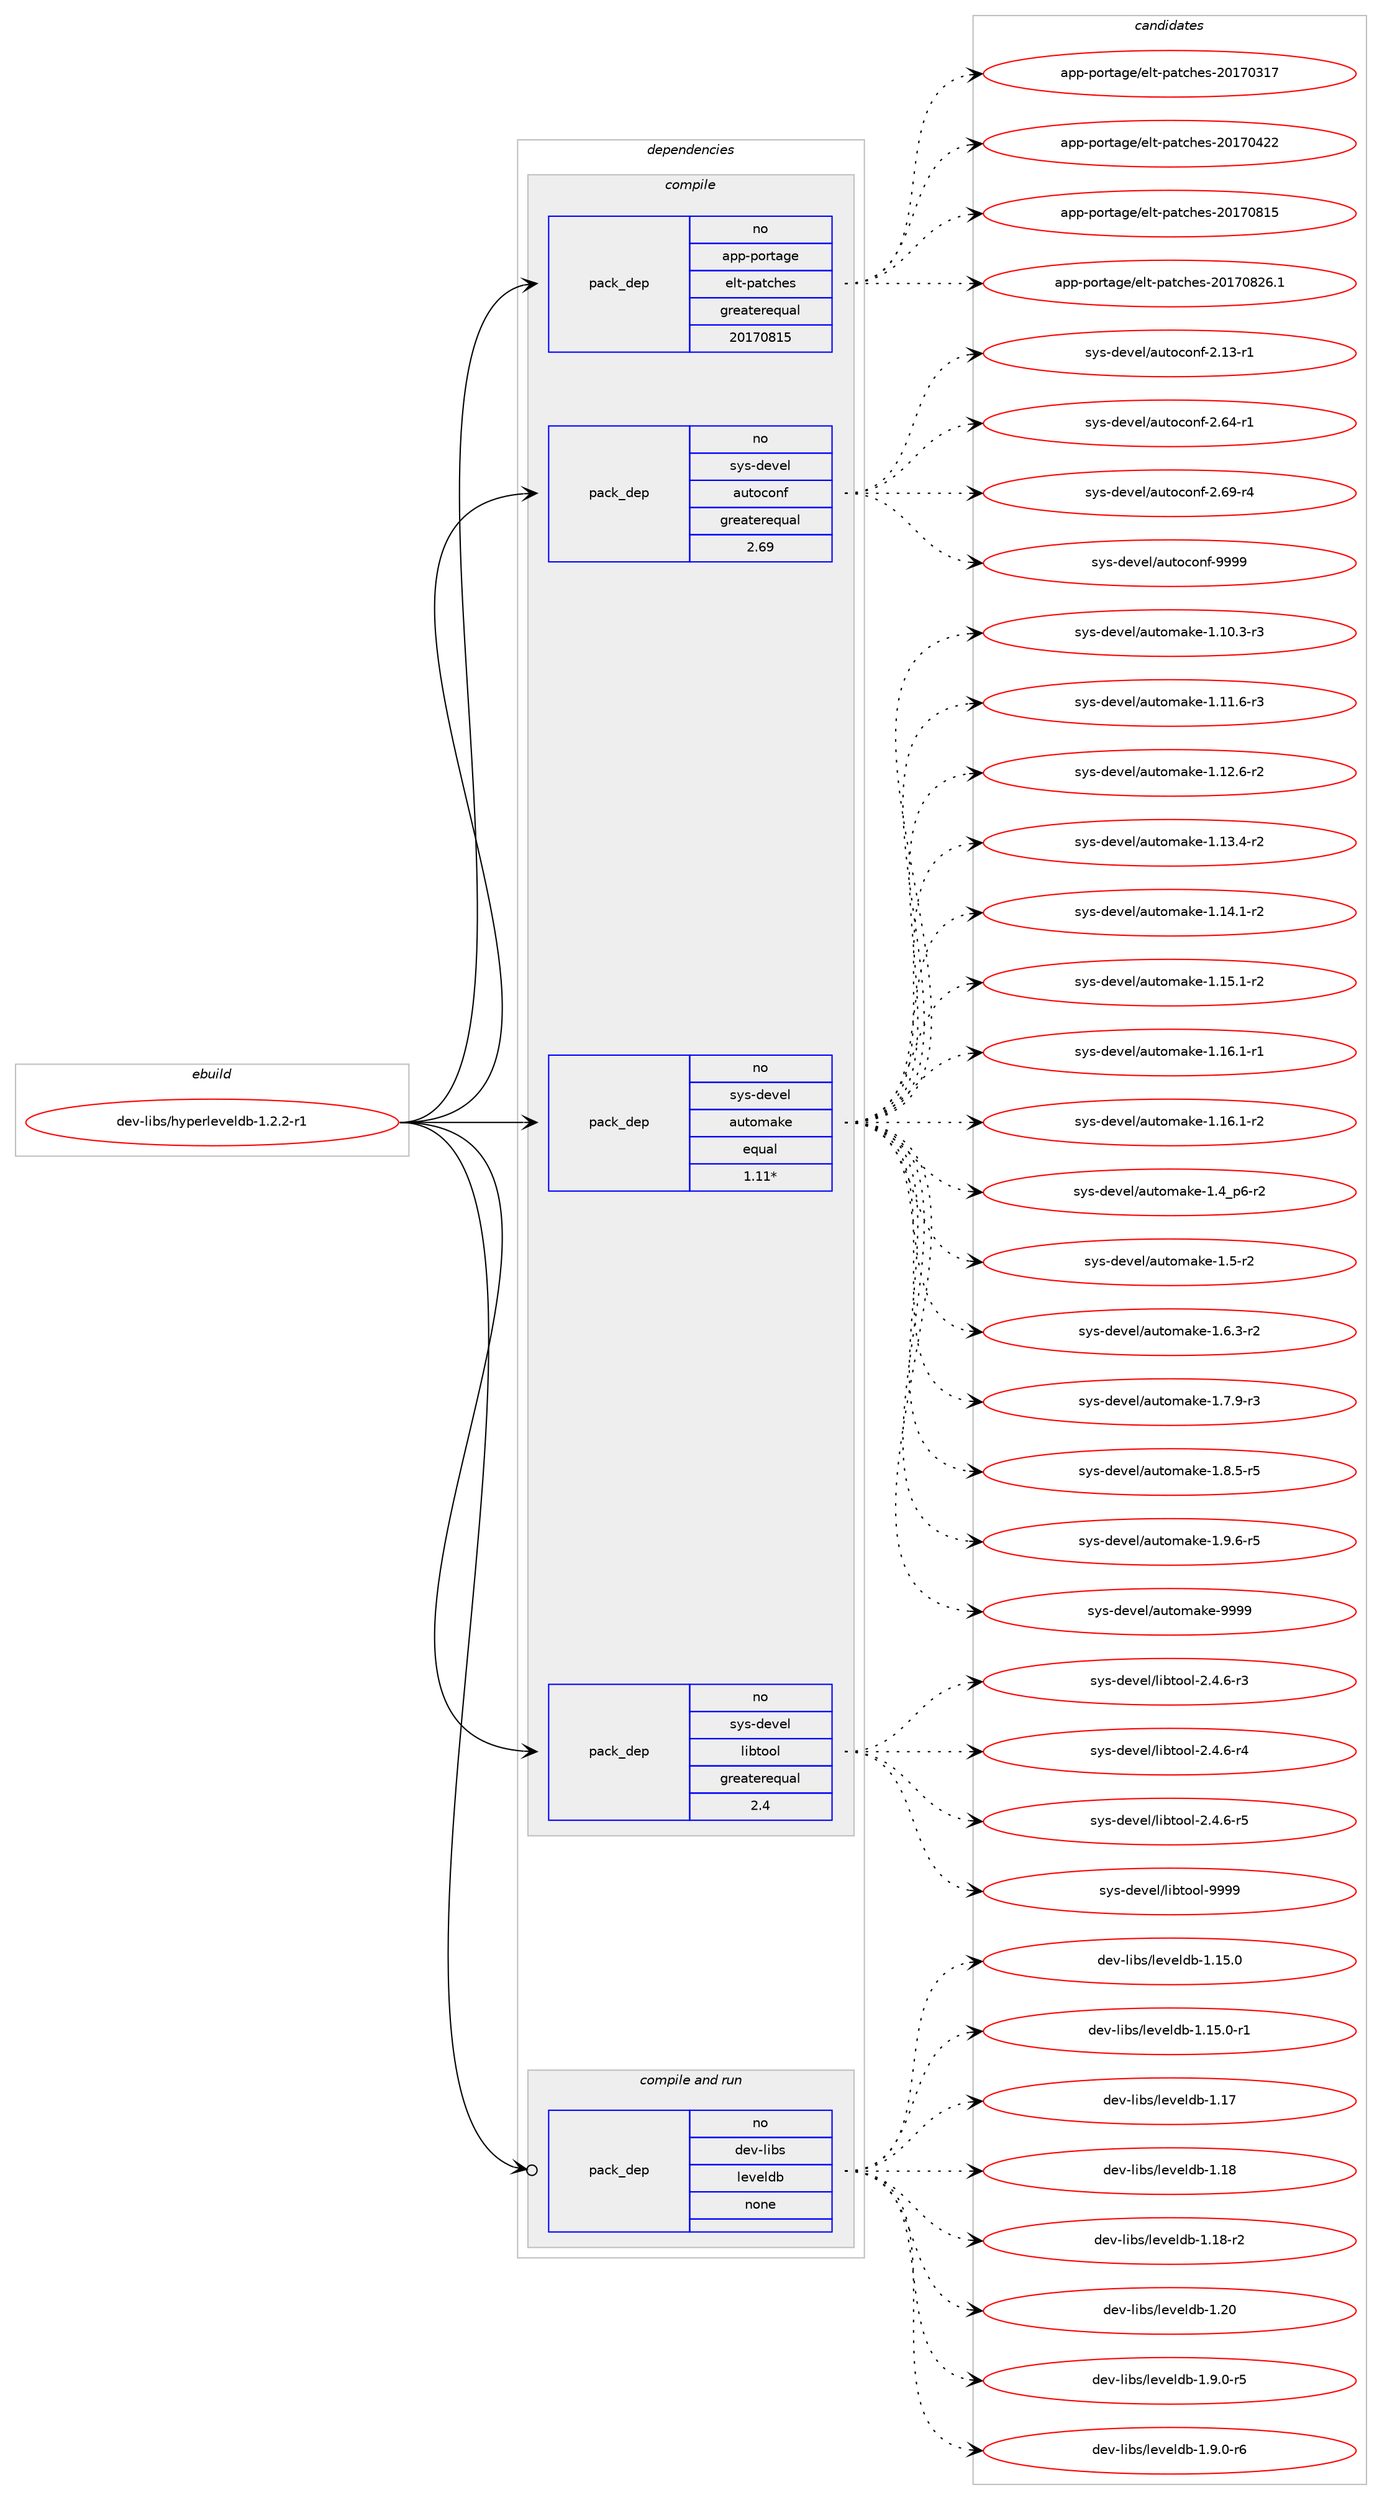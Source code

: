 digraph prolog {

# *************
# Graph options
# *************

newrank=true;
concentrate=true;
compound=true;
graph [rankdir=LR,fontname=Helvetica,fontsize=10,ranksep=1.5];#, ranksep=2.5, nodesep=0.2];
edge  [arrowhead=vee];
node  [fontname=Helvetica,fontsize=10];

# **********
# The ebuild
# **********

subgraph cluster_leftcol {
color=gray;
rank=same;
label=<<i>ebuild</i>>;
id [label="dev-libs/hyperleveldb-1.2.2-r1", color=red, width=4, href="../dev-libs/hyperleveldb-1.2.2-r1.svg"];
}

# ****************
# The dependencies
# ****************

subgraph cluster_midcol {
color=gray;
label=<<i>dependencies</i>>;
subgraph cluster_compile {
fillcolor="#eeeeee";
style=filled;
label=<<i>compile</i>>;
subgraph pack421319 {
dependency564196 [label=<<TABLE BORDER="0" CELLBORDER="1" CELLSPACING="0" CELLPADDING="4" WIDTH="220"><TR><TD ROWSPAN="6" CELLPADDING="30">pack_dep</TD></TR><TR><TD WIDTH="110">no</TD></TR><TR><TD>app-portage</TD></TR><TR><TD>elt-patches</TD></TR><TR><TD>greaterequal</TD></TR><TR><TD>20170815</TD></TR></TABLE>>, shape=none, color=blue];
}
id:e -> dependency564196:w [weight=20,style="solid",arrowhead="vee"];
subgraph pack421320 {
dependency564197 [label=<<TABLE BORDER="0" CELLBORDER="1" CELLSPACING="0" CELLPADDING="4" WIDTH="220"><TR><TD ROWSPAN="6" CELLPADDING="30">pack_dep</TD></TR><TR><TD WIDTH="110">no</TD></TR><TR><TD>sys-devel</TD></TR><TR><TD>autoconf</TD></TR><TR><TD>greaterequal</TD></TR><TR><TD>2.69</TD></TR></TABLE>>, shape=none, color=blue];
}
id:e -> dependency564197:w [weight=20,style="solid",arrowhead="vee"];
subgraph pack421321 {
dependency564198 [label=<<TABLE BORDER="0" CELLBORDER="1" CELLSPACING="0" CELLPADDING="4" WIDTH="220"><TR><TD ROWSPAN="6" CELLPADDING="30">pack_dep</TD></TR><TR><TD WIDTH="110">no</TD></TR><TR><TD>sys-devel</TD></TR><TR><TD>automake</TD></TR><TR><TD>equal</TD></TR><TR><TD>1.11*</TD></TR></TABLE>>, shape=none, color=blue];
}
id:e -> dependency564198:w [weight=20,style="solid",arrowhead="vee"];
subgraph pack421322 {
dependency564199 [label=<<TABLE BORDER="0" CELLBORDER="1" CELLSPACING="0" CELLPADDING="4" WIDTH="220"><TR><TD ROWSPAN="6" CELLPADDING="30">pack_dep</TD></TR><TR><TD WIDTH="110">no</TD></TR><TR><TD>sys-devel</TD></TR><TR><TD>libtool</TD></TR><TR><TD>greaterequal</TD></TR><TR><TD>2.4</TD></TR></TABLE>>, shape=none, color=blue];
}
id:e -> dependency564199:w [weight=20,style="solid",arrowhead="vee"];
}
subgraph cluster_compileandrun {
fillcolor="#eeeeee";
style=filled;
label=<<i>compile and run</i>>;
subgraph pack421323 {
dependency564200 [label=<<TABLE BORDER="0" CELLBORDER="1" CELLSPACING="0" CELLPADDING="4" WIDTH="220"><TR><TD ROWSPAN="6" CELLPADDING="30">pack_dep</TD></TR><TR><TD WIDTH="110">no</TD></TR><TR><TD>dev-libs</TD></TR><TR><TD>leveldb</TD></TR><TR><TD>none</TD></TR><TR><TD></TD></TR></TABLE>>, shape=none, color=blue];
}
id:e -> dependency564200:w [weight=20,style="solid",arrowhead="odotvee"];
}
subgraph cluster_run {
fillcolor="#eeeeee";
style=filled;
label=<<i>run</i>>;
}
}

# **************
# The candidates
# **************

subgraph cluster_choices {
rank=same;
color=gray;
label=<<i>candidates</i>>;

subgraph choice421319 {
color=black;
nodesep=1;
choice97112112451121111141169710310147101108116451129711699104101115455048495548514955 [label="app-portage/elt-patches-20170317", color=red, width=4,href="../app-portage/elt-patches-20170317.svg"];
choice97112112451121111141169710310147101108116451129711699104101115455048495548525050 [label="app-portage/elt-patches-20170422", color=red, width=4,href="../app-portage/elt-patches-20170422.svg"];
choice97112112451121111141169710310147101108116451129711699104101115455048495548564953 [label="app-portage/elt-patches-20170815", color=red, width=4,href="../app-portage/elt-patches-20170815.svg"];
choice971121124511211111411697103101471011081164511297116991041011154550484955485650544649 [label="app-portage/elt-patches-20170826.1", color=red, width=4,href="../app-portage/elt-patches-20170826.1.svg"];
dependency564196:e -> choice97112112451121111141169710310147101108116451129711699104101115455048495548514955:w [style=dotted,weight="100"];
dependency564196:e -> choice97112112451121111141169710310147101108116451129711699104101115455048495548525050:w [style=dotted,weight="100"];
dependency564196:e -> choice97112112451121111141169710310147101108116451129711699104101115455048495548564953:w [style=dotted,weight="100"];
dependency564196:e -> choice971121124511211111411697103101471011081164511297116991041011154550484955485650544649:w [style=dotted,weight="100"];
}
subgraph choice421320 {
color=black;
nodesep=1;
choice1151211154510010111810110847971171161119911111010245504649514511449 [label="sys-devel/autoconf-2.13-r1", color=red, width=4,href="../sys-devel/autoconf-2.13-r1.svg"];
choice1151211154510010111810110847971171161119911111010245504654524511449 [label="sys-devel/autoconf-2.64-r1", color=red, width=4,href="../sys-devel/autoconf-2.64-r1.svg"];
choice1151211154510010111810110847971171161119911111010245504654574511452 [label="sys-devel/autoconf-2.69-r4", color=red, width=4,href="../sys-devel/autoconf-2.69-r4.svg"];
choice115121115451001011181011084797117116111991111101024557575757 [label="sys-devel/autoconf-9999", color=red, width=4,href="../sys-devel/autoconf-9999.svg"];
dependency564197:e -> choice1151211154510010111810110847971171161119911111010245504649514511449:w [style=dotted,weight="100"];
dependency564197:e -> choice1151211154510010111810110847971171161119911111010245504654524511449:w [style=dotted,weight="100"];
dependency564197:e -> choice1151211154510010111810110847971171161119911111010245504654574511452:w [style=dotted,weight="100"];
dependency564197:e -> choice115121115451001011181011084797117116111991111101024557575757:w [style=dotted,weight="100"];
}
subgraph choice421321 {
color=black;
nodesep=1;
choice11512111545100101118101108479711711611110997107101454946494846514511451 [label="sys-devel/automake-1.10.3-r3", color=red, width=4,href="../sys-devel/automake-1.10.3-r3.svg"];
choice11512111545100101118101108479711711611110997107101454946494946544511451 [label="sys-devel/automake-1.11.6-r3", color=red, width=4,href="../sys-devel/automake-1.11.6-r3.svg"];
choice11512111545100101118101108479711711611110997107101454946495046544511450 [label="sys-devel/automake-1.12.6-r2", color=red, width=4,href="../sys-devel/automake-1.12.6-r2.svg"];
choice11512111545100101118101108479711711611110997107101454946495146524511450 [label="sys-devel/automake-1.13.4-r2", color=red, width=4,href="../sys-devel/automake-1.13.4-r2.svg"];
choice11512111545100101118101108479711711611110997107101454946495246494511450 [label="sys-devel/automake-1.14.1-r2", color=red, width=4,href="../sys-devel/automake-1.14.1-r2.svg"];
choice11512111545100101118101108479711711611110997107101454946495346494511450 [label="sys-devel/automake-1.15.1-r2", color=red, width=4,href="../sys-devel/automake-1.15.1-r2.svg"];
choice11512111545100101118101108479711711611110997107101454946495446494511449 [label="sys-devel/automake-1.16.1-r1", color=red, width=4,href="../sys-devel/automake-1.16.1-r1.svg"];
choice11512111545100101118101108479711711611110997107101454946495446494511450 [label="sys-devel/automake-1.16.1-r2", color=red, width=4,href="../sys-devel/automake-1.16.1-r2.svg"];
choice115121115451001011181011084797117116111109971071014549465295112544511450 [label="sys-devel/automake-1.4_p6-r2", color=red, width=4,href="../sys-devel/automake-1.4_p6-r2.svg"];
choice11512111545100101118101108479711711611110997107101454946534511450 [label="sys-devel/automake-1.5-r2", color=red, width=4,href="../sys-devel/automake-1.5-r2.svg"];
choice115121115451001011181011084797117116111109971071014549465446514511450 [label="sys-devel/automake-1.6.3-r2", color=red, width=4,href="../sys-devel/automake-1.6.3-r2.svg"];
choice115121115451001011181011084797117116111109971071014549465546574511451 [label="sys-devel/automake-1.7.9-r3", color=red, width=4,href="../sys-devel/automake-1.7.9-r3.svg"];
choice115121115451001011181011084797117116111109971071014549465646534511453 [label="sys-devel/automake-1.8.5-r5", color=red, width=4,href="../sys-devel/automake-1.8.5-r5.svg"];
choice115121115451001011181011084797117116111109971071014549465746544511453 [label="sys-devel/automake-1.9.6-r5", color=red, width=4,href="../sys-devel/automake-1.9.6-r5.svg"];
choice115121115451001011181011084797117116111109971071014557575757 [label="sys-devel/automake-9999", color=red, width=4,href="../sys-devel/automake-9999.svg"];
dependency564198:e -> choice11512111545100101118101108479711711611110997107101454946494846514511451:w [style=dotted,weight="100"];
dependency564198:e -> choice11512111545100101118101108479711711611110997107101454946494946544511451:w [style=dotted,weight="100"];
dependency564198:e -> choice11512111545100101118101108479711711611110997107101454946495046544511450:w [style=dotted,weight="100"];
dependency564198:e -> choice11512111545100101118101108479711711611110997107101454946495146524511450:w [style=dotted,weight="100"];
dependency564198:e -> choice11512111545100101118101108479711711611110997107101454946495246494511450:w [style=dotted,weight="100"];
dependency564198:e -> choice11512111545100101118101108479711711611110997107101454946495346494511450:w [style=dotted,weight="100"];
dependency564198:e -> choice11512111545100101118101108479711711611110997107101454946495446494511449:w [style=dotted,weight="100"];
dependency564198:e -> choice11512111545100101118101108479711711611110997107101454946495446494511450:w [style=dotted,weight="100"];
dependency564198:e -> choice115121115451001011181011084797117116111109971071014549465295112544511450:w [style=dotted,weight="100"];
dependency564198:e -> choice11512111545100101118101108479711711611110997107101454946534511450:w [style=dotted,weight="100"];
dependency564198:e -> choice115121115451001011181011084797117116111109971071014549465446514511450:w [style=dotted,weight="100"];
dependency564198:e -> choice115121115451001011181011084797117116111109971071014549465546574511451:w [style=dotted,weight="100"];
dependency564198:e -> choice115121115451001011181011084797117116111109971071014549465646534511453:w [style=dotted,weight="100"];
dependency564198:e -> choice115121115451001011181011084797117116111109971071014549465746544511453:w [style=dotted,weight="100"];
dependency564198:e -> choice115121115451001011181011084797117116111109971071014557575757:w [style=dotted,weight="100"];
}
subgraph choice421322 {
color=black;
nodesep=1;
choice1151211154510010111810110847108105981161111111084550465246544511451 [label="sys-devel/libtool-2.4.6-r3", color=red, width=4,href="../sys-devel/libtool-2.4.6-r3.svg"];
choice1151211154510010111810110847108105981161111111084550465246544511452 [label="sys-devel/libtool-2.4.6-r4", color=red, width=4,href="../sys-devel/libtool-2.4.6-r4.svg"];
choice1151211154510010111810110847108105981161111111084550465246544511453 [label="sys-devel/libtool-2.4.6-r5", color=red, width=4,href="../sys-devel/libtool-2.4.6-r5.svg"];
choice1151211154510010111810110847108105981161111111084557575757 [label="sys-devel/libtool-9999", color=red, width=4,href="../sys-devel/libtool-9999.svg"];
dependency564199:e -> choice1151211154510010111810110847108105981161111111084550465246544511451:w [style=dotted,weight="100"];
dependency564199:e -> choice1151211154510010111810110847108105981161111111084550465246544511452:w [style=dotted,weight="100"];
dependency564199:e -> choice1151211154510010111810110847108105981161111111084550465246544511453:w [style=dotted,weight="100"];
dependency564199:e -> choice1151211154510010111810110847108105981161111111084557575757:w [style=dotted,weight="100"];
}
subgraph choice421323 {
color=black;
nodesep=1;
choice1001011184510810598115471081011181011081009845494649534648 [label="dev-libs/leveldb-1.15.0", color=red, width=4,href="../dev-libs/leveldb-1.15.0.svg"];
choice10010111845108105981154710810111810110810098454946495346484511449 [label="dev-libs/leveldb-1.15.0-r1", color=red, width=4,href="../dev-libs/leveldb-1.15.0-r1.svg"];
choice100101118451081059811547108101118101108100984549464955 [label="dev-libs/leveldb-1.17", color=red, width=4,href="../dev-libs/leveldb-1.17.svg"];
choice100101118451081059811547108101118101108100984549464956 [label="dev-libs/leveldb-1.18", color=red, width=4,href="../dev-libs/leveldb-1.18.svg"];
choice1001011184510810598115471081011181011081009845494649564511450 [label="dev-libs/leveldb-1.18-r2", color=red, width=4,href="../dev-libs/leveldb-1.18-r2.svg"];
choice100101118451081059811547108101118101108100984549465048 [label="dev-libs/leveldb-1.20", color=red, width=4,href="../dev-libs/leveldb-1.20.svg"];
choice100101118451081059811547108101118101108100984549465746484511453 [label="dev-libs/leveldb-1.9.0-r5", color=red, width=4,href="../dev-libs/leveldb-1.9.0-r5.svg"];
choice100101118451081059811547108101118101108100984549465746484511454 [label="dev-libs/leveldb-1.9.0-r6", color=red, width=4,href="../dev-libs/leveldb-1.9.0-r6.svg"];
dependency564200:e -> choice1001011184510810598115471081011181011081009845494649534648:w [style=dotted,weight="100"];
dependency564200:e -> choice10010111845108105981154710810111810110810098454946495346484511449:w [style=dotted,weight="100"];
dependency564200:e -> choice100101118451081059811547108101118101108100984549464955:w [style=dotted,weight="100"];
dependency564200:e -> choice100101118451081059811547108101118101108100984549464956:w [style=dotted,weight="100"];
dependency564200:e -> choice1001011184510810598115471081011181011081009845494649564511450:w [style=dotted,weight="100"];
dependency564200:e -> choice100101118451081059811547108101118101108100984549465048:w [style=dotted,weight="100"];
dependency564200:e -> choice100101118451081059811547108101118101108100984549465746484511453:w [style=dotted,weight="100"];
dependency564200:e -> choice100101118451081059811547108101118101108100984549465746484511454:w [style=dotted,weight="100"];
}
}

}
